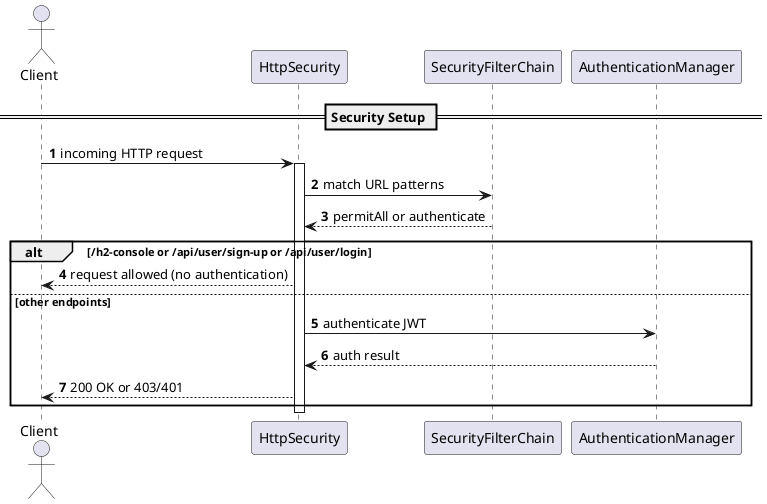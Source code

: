 @startuml
autonumber
actor Client
participant HttpSecurity
participant SecurityFilterChain
participant AuthenticationManager

== Security Setup ==
Client -> HttpSecurity : incoming HTTP request
activate HttpSecurity
HttpSecurity -> SecurityFilterChain : match URL patterns
SecurityFilterChain --> HttpSecurity : permitAll or authenticate

alt /h2-console or /api/user/sign-up or /api/user/login
    HttpSecurity --> Client : request allowed (no authentication)
else other endpoints
    HttpSecurity -> AuthenticationManager : authenticate JWT
    AuthenticationManager --> HttpSecurity : auth result
    HttpSecurity --> Client : 200 OK or 403/401
end
deactivate HttpSecurity
@enduml
